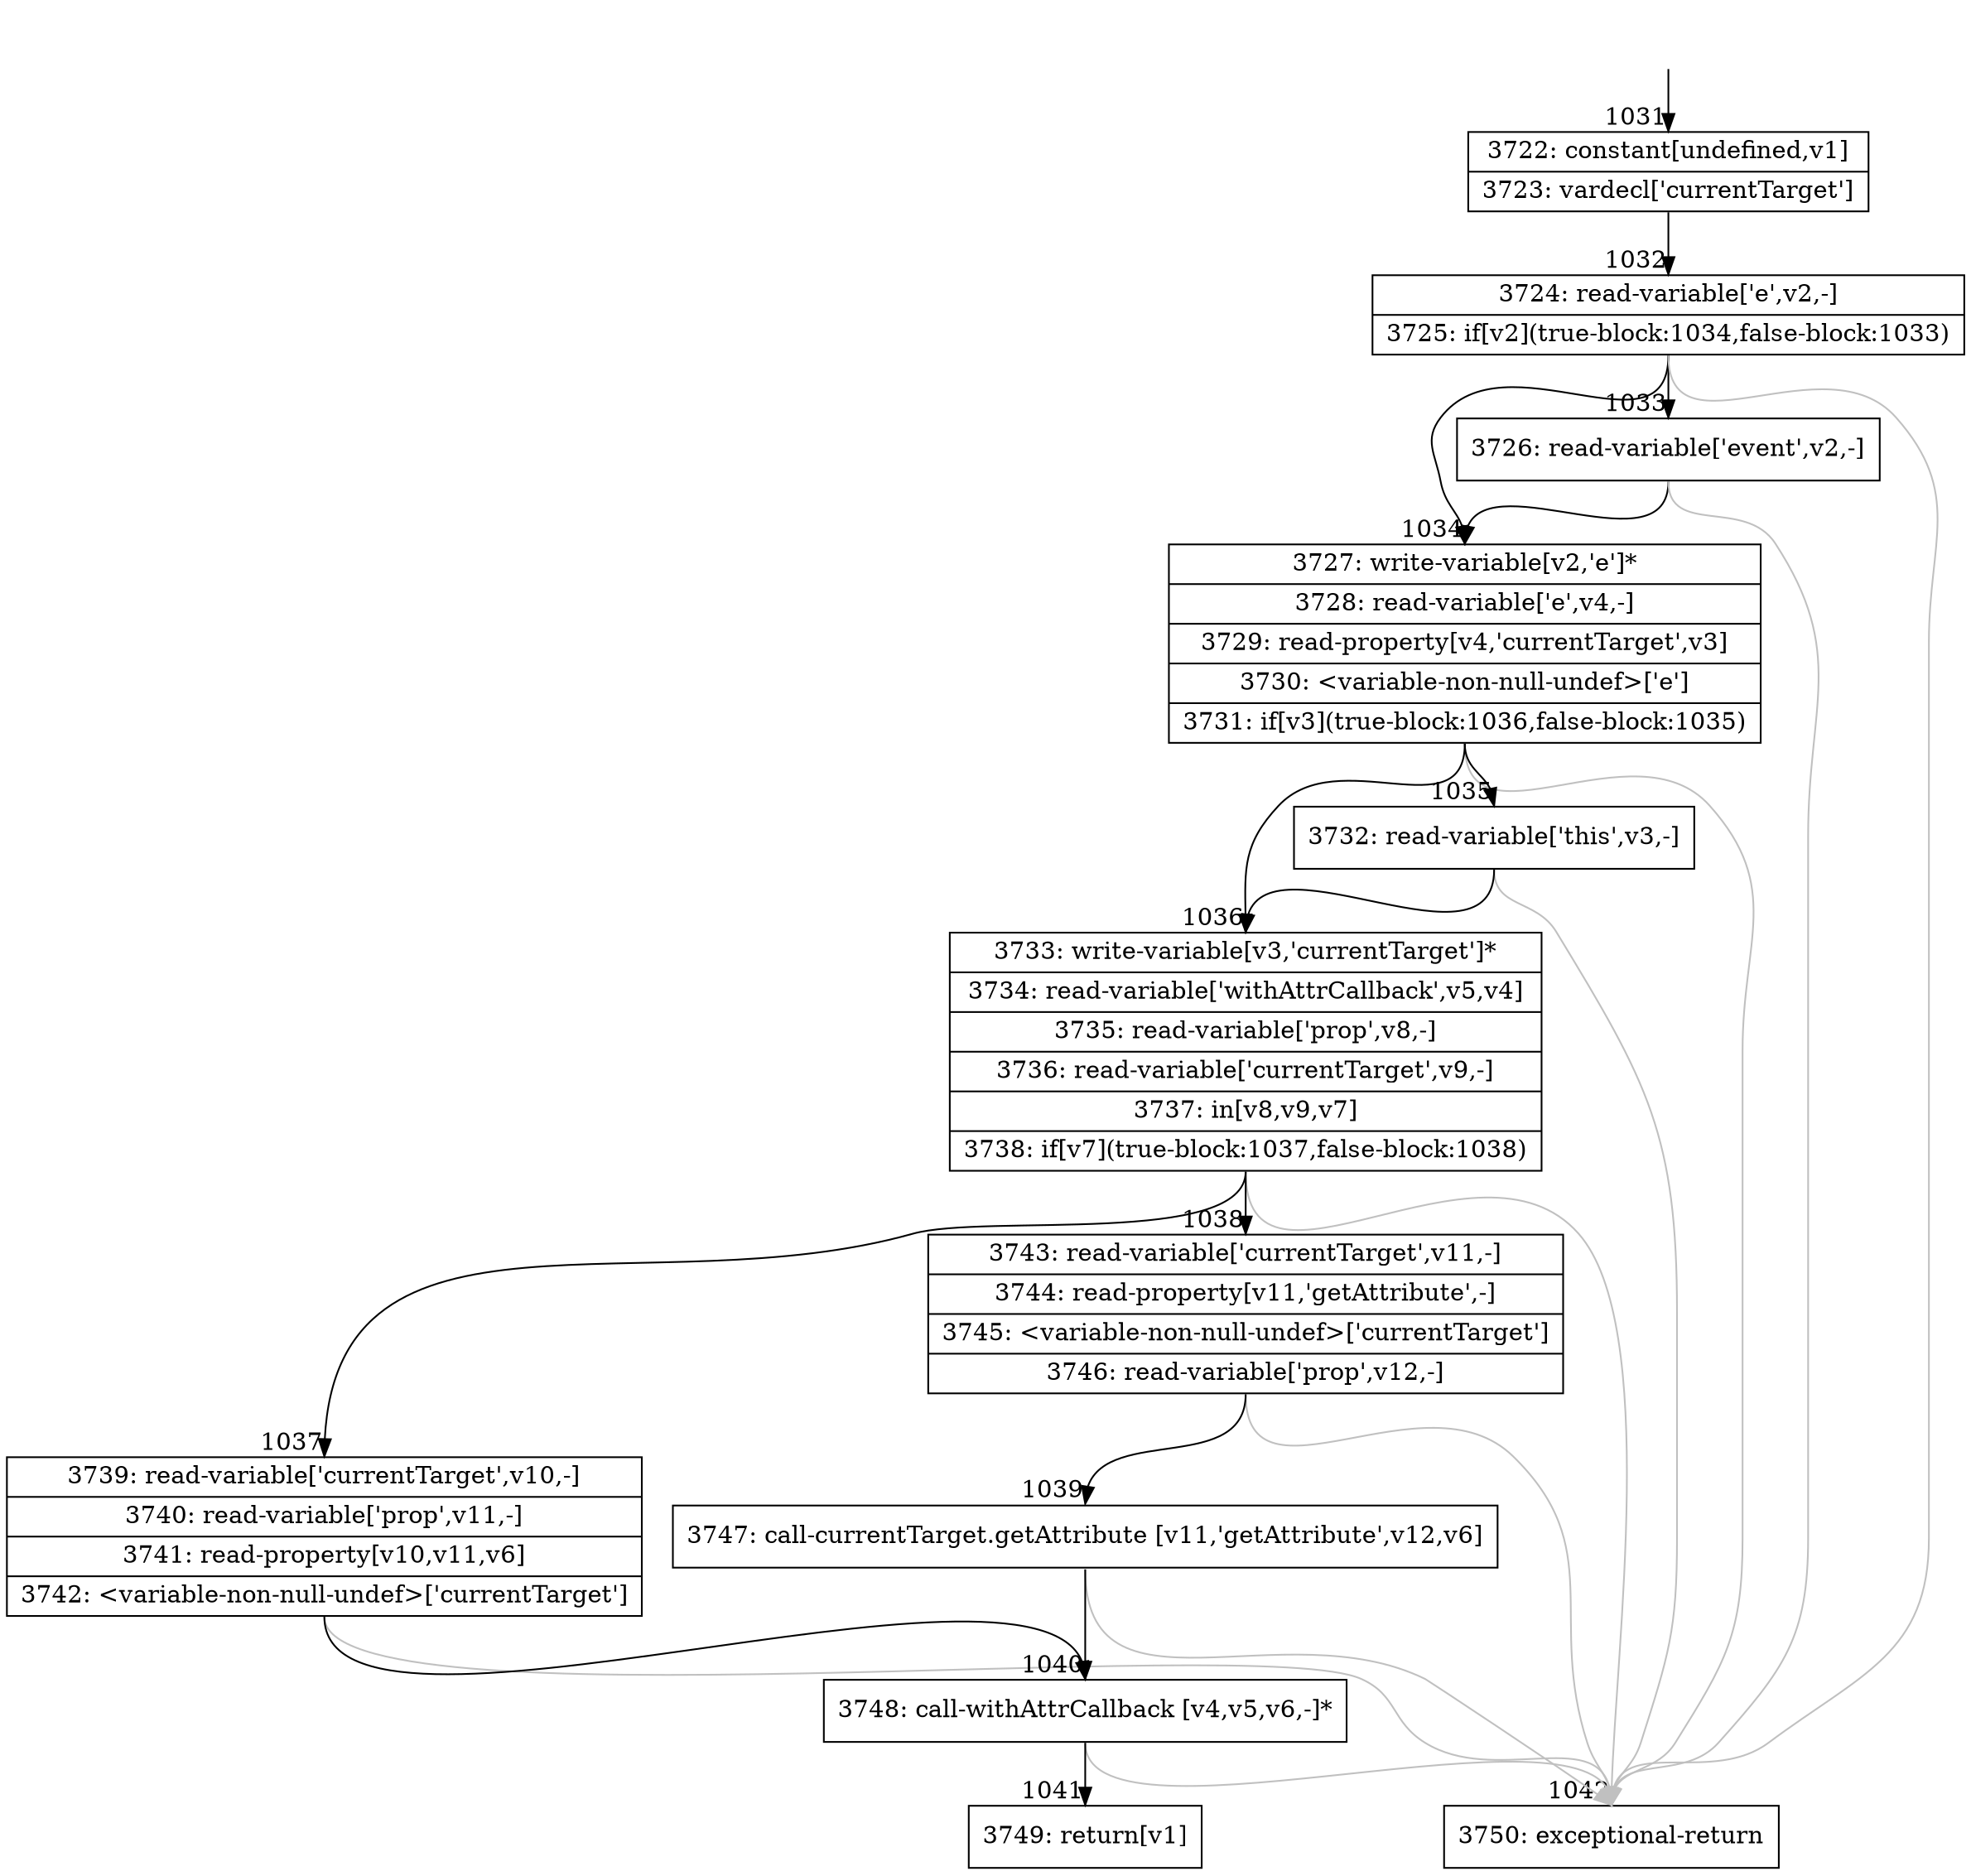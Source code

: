 digraph {
rankdir="TD"
BB_entry38[shape=none,label=""];
BB_entry38 -> BB1031 [tailport=s, headport=n, headlabel="    1031"]
BB1031 [shape=record label="{3722: constant[undefined,v1]|3723: vardecl['currentTarget']}" ] 
BB1031 -> BB1032 [tailport=s, headport=n, headlabel="      1032"]
BB1032 [shape=record label="{3724: read-variable['e',v2,-]|3725: if[v2](true-block:1034,false-block:1033)}" ] 
BB1032 -> BB1034 [tailport=s, headport=n, headlabel="      1034"]
BB1032 -> BB1033 [tailport=s, headport=n, headlabel="      1033"]
BB1032 -> BB1042 [tailport=s, headport=n, color=gray, headlabel="      1042"]
BB1033 [shape=record label="{3726: read-variable['event',v2,-]}" ] 
BB1033 -> BB1034 [tailport=s, headport=n]
BB1033 -> BB1042 [tailport=s, headport=n, color=gray]
BB1034 [shape=record label="{3727: write-variable[v2,'e']*|3728: read-variable['e',v4,-]|3729: read-property[v4,'currentTarget',v3]|3730: \<variable-non-null-undef\>['e']|3731: if[v3](true-block:1036,false-block:1035)}" ] 
BB1034 -> BB1036 [tailport=s, headport=n, headlabel="      1036"]
BB1034 -> BB1035 [tailport=s, headport=n, headlabel="      1035"]
BB1034 -> BB1042 [tailport=s, headport=n, color=gray]
BB1035 [shape=record label="{3732: read-variable['this',v3,-]}" ] 
BB1035 -> BB1036 [tailport=s, headport=n]
BB1035 -> BB1042 [tailport=s, headport=n, color=gray]
BB1036 [shape=record label="{3733: write-variable[v3,'currentTarget']*|3734: read-variable['withAttrCallback',v5,v4]|3735: read-variable['prop',v8,-]|3736: read-variable['currentTarget',v9,-]|3737: in[v8,v9,v7]|3738: if[v7](true-block:1037,false-block:1038)}" ] 
BB1036 -> BB1037 [tailport=s, headport=n, headlabel="      1037"]
BB1036 -> BB1038 [tailport=s, headport=n, headlabel="      1038"]
BB1036 -> BB1042 [tailport=s, headport=n, color=gray]
BB1037 [shape=record label="{3739: read-variable['currentTarget',v10,-]|3740: read-variable['prop',v11,-]|3741: read-property[v10,v11,v6]|3742: \<variable-non-null-undef\>['currentTarget']}" ] 
BB1037 -> BB1040 [tailport=s, headport=n, headlabel="      1040"]
BB1037 -> BB1042 [tailport=s, headport=n, color=gray]
BB1038 [shape=record label="{3743: read-variable['currentTarget',v11,-]|3744: read-property[v11,'getAttribute',-]|3745: \<variable-non-null-undef\>['currentTarget']|3746: read-variable['prop',v12,-]}" ] 
BB1038 -> BB1039 [tailport=s, headport=n, headlabel="      1039"]
BB1038 -> BB1042 [tailport=s, headport=n, color=gray]
BB1039 [shape=record label="{3747: call-currentTarget.getAttribute [v11,'getAttribute',v12,v6]}" ] 
BB1039 -> BB1040 [tailport=s, headport=n]
BB1039 -> BB1042 [tailport=s, headport=n, color=gray]
BB1040 [shape=record label="{3748: call-withAttrCallback [v4,v5,v6,-]*}" ] 
BB1040 -> BB1041 [tailport=s, headport=n, headlabel="      1041"]
BB1040 -> BB1042 [tailport=s, headport=n, color=gray]
BB1041 [shape=record label="{3749: return[v1]}" ] 
BB1042 [shape=record label="{3750: exceptional-return}" ] 
//#$~ 669
}
